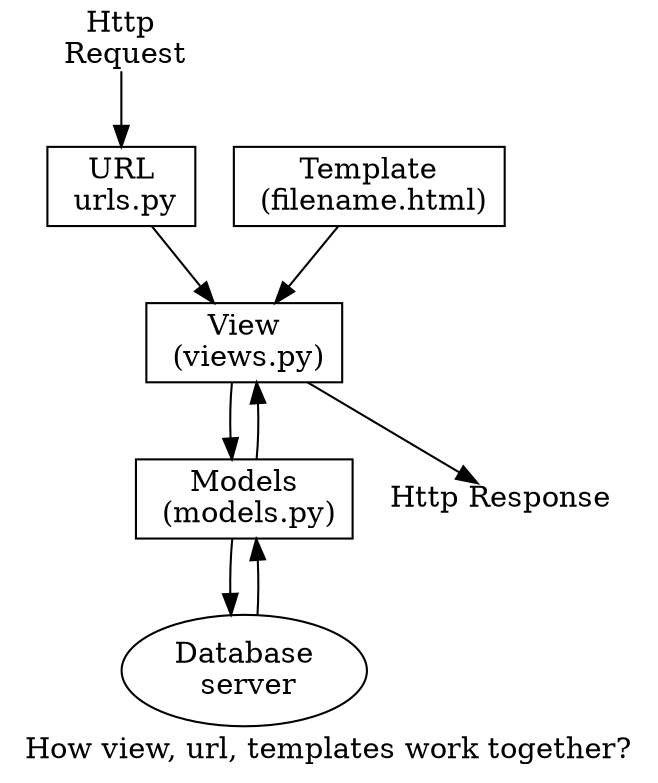 digraph view_mechanism{
label = "How view, url, templates work together?";
node [shape = record];

A [label = "Http\n Request", shape = plain];
B [label = "URL\n urls.py"];
C [label = "View\n (views.py)"];
D [label = "Models\n (models.py)"];
E [label = "Template\n (filename.html)"];
F [label = "Http Response", shape = plain];
G [label = "Database\n server", shape = ellipse];

A->B;
B->C;
C->D;
D->C;
E->C;
D->G;
G->D;
C->F;
}

